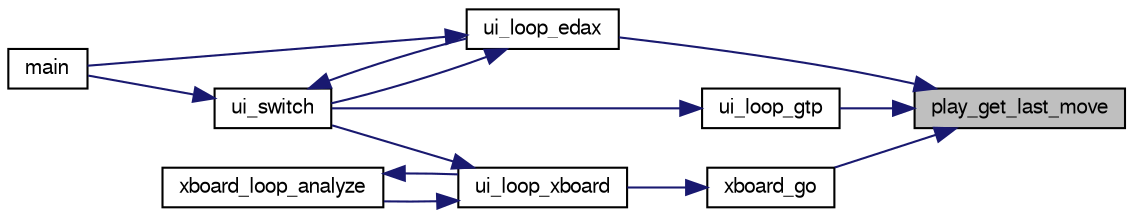 digraph "play_get_last_move"
{
 // LATEX_PDF_SIZE
  bgcolor="transparent";
  edge [fontname="FreeSans",fontsize="10",labelfontname="FreeSans",labelfontsize="10"];
  node [fontname="FreeSans",fontsize="10",shape=record];
  rankdir="RL";
  Node1 [label="play_get_last_move",height=0.2,width=0.4,color="black", fillcolor="grey75", style="filled", fontcolor="black",tooltip="Get the last played move."];
  Node1 -> Node2 [dir="back",color="midnightblue",fontsize="10",style="solid",fontname="FreeSans"];
  Node2 [label="ui_loop_edax",height=0.2,width=0.4,color="black",URL="$edax_8c.html#a2354b96c7688bae32bedb6203d672f50",tooltip="Loop event."];
  Node2 -> Node3 [dir="back",color="midnightblue",fontsize="10",style="solid",fontname="FreeSans"];
  Node3 [label="main",height=0.2,width=0.4,color="black",URL="$main_8c.html#a3c04138a5bfe5d72780bb7e82a18e627",tooltip="edax main function."];
  Node2 -> Node4 [dir="back",color="midnightblue",fontsize="10",style="solid",fontname="FreeSans"];
  Node4 [label="ui_switch",height=0.2,width=0.4,color="black",URL="$ui_8c.html#a4234d6b0fd690186ef0ec2fc2eba2d4d",tooltip="Switch between different User Interface."];
  Node4 -> Node3 [dir="back",color="midnightblue",fontsize="10",style="solid",fontname="FreeSans"];
  Node4 -> Node2 [dir="back",color="midnightblue",fontsize="10",style="solid",fontname="FreeSans"];
  Node1 -> Node5 [dir="back",color="midnightblue",fontsize="10",style="solid",fontname="FreeSans"];
  Node5 [label="ui_loop_gtp",height=0.2,width=0.4,color="black",URL="$gtp_8c.html#aa036470059be60da73acd63418093e1e",tooltip="Loop event."];
  Node5 -> Node4 [dir="back",color="midnightblue",fontsize="10",style="solid",fontname="FreeSans"];
  Node1 -> Node6 [dir="back",color="midnightblue",fontsize="10",style="solid",fontname="FreeSans"];
  Node6 [label="xboard_go",height=0.2,width=0.4,color="black",URL="$xboard_8c.html#ac3cbe43d38c75f78ef60f463f91bf3fe",tooltip=" "];
  Node6 -> Node7 [dir="back",color="midnightblue",fontsize="10",style="solid",fontname="FreeSans"];
  Node7 [label="ui_loop_xboard",height=0.2,width=0.4,color="black",URL="$ui_8h.html#af80ec70d3d08eb4c17c84d3997aaba0f",tooltip="Loop event."];
  Node7 -> Node4 [dir="back",color="midnightblue",fontsize="10",style="solid",fontname="FreeSans"];
  Node7 -> Node8 [dir="back",color="midnightblue",fontsize="10",style="solid",fontname="FreeSans"];
  Node8 [label="xboard_loop_analyze",height=0.2,width=0.4,color="black",URL="$xboard_8c.html#a6ec4f7e4a6e59e32b5eb95b566f098c8",tooltip="Analyze."];
  Node8 -> Node7 [dir="back",color="midnightblue",fontsize="10",style="solid",fontname="FreeSans"];
}
